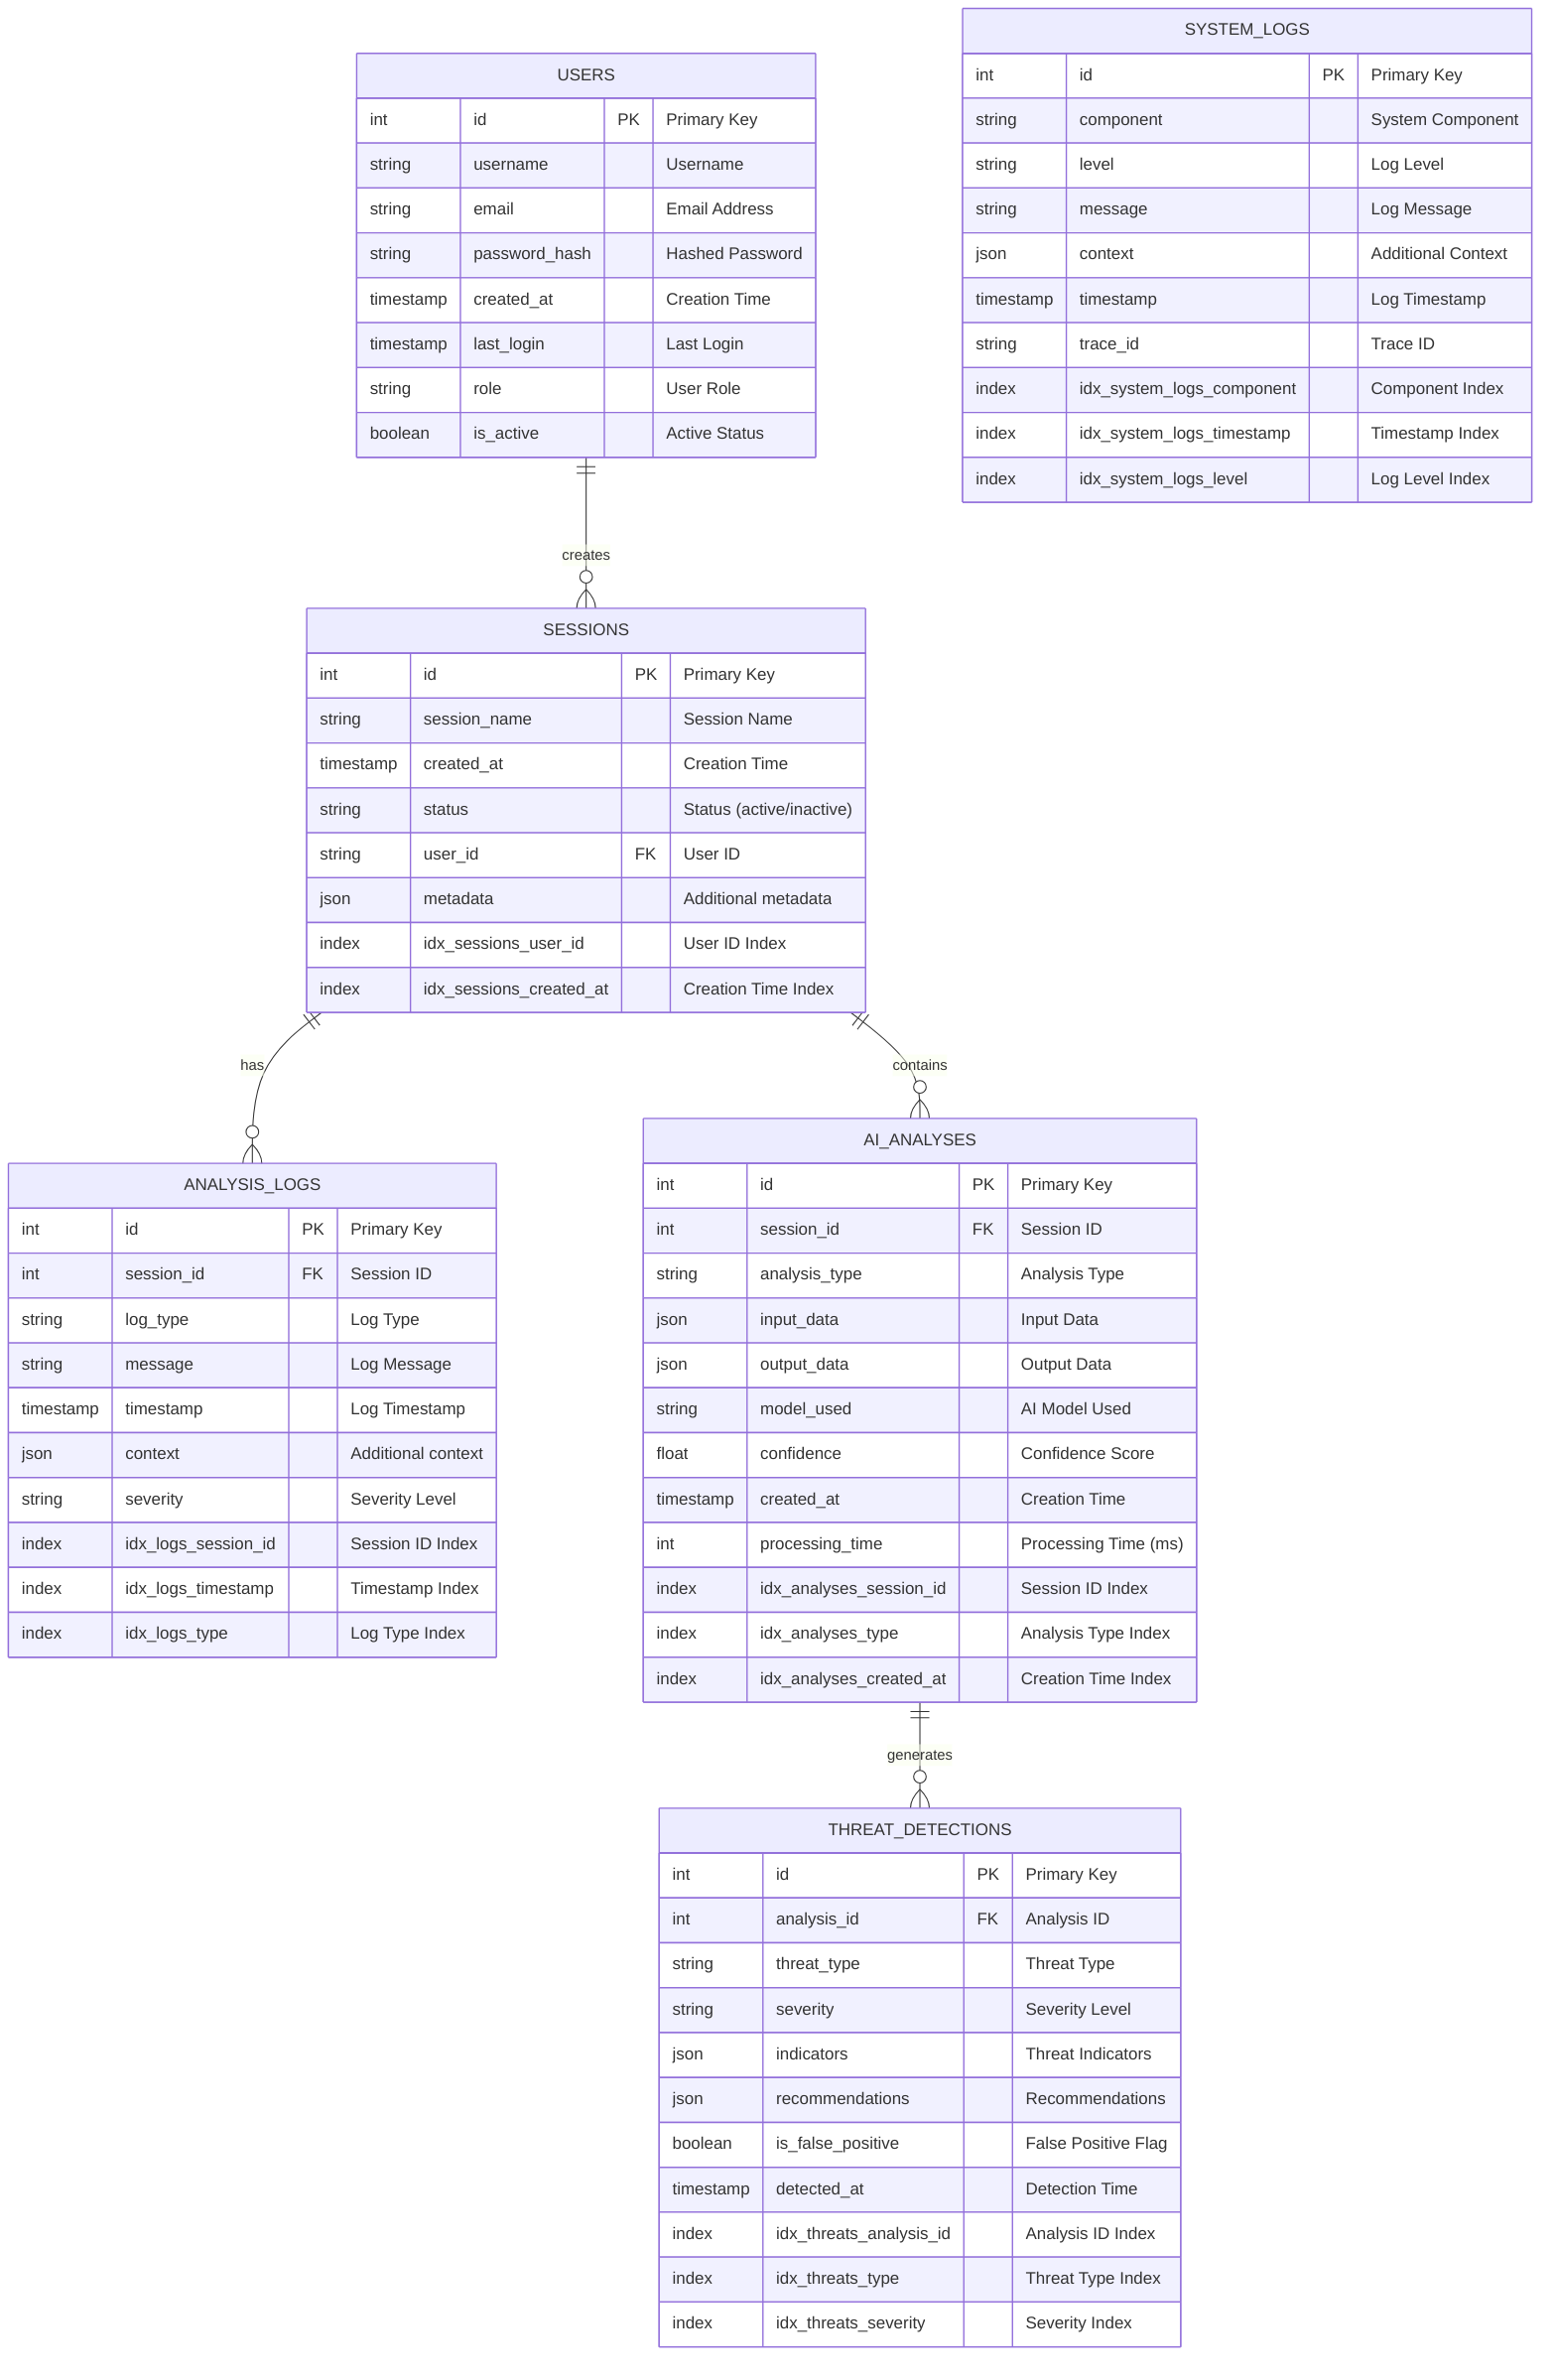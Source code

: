 erDiagram
    %% Data Model for AI Cyber Tool
    
    SESSIONS {
        int id PK "Primary Key"
        string session_name "Session Name"
        timestamp created_at "Creation Time"
        string status "Status (active/inactive)"
        string user_id FK "User ID"
        json metadata "Additional metadata"
    }
    
    ANALYSIS_LOGS {
        int id PK "Primary Key"
        int session_id FK "Session ID"
        string log_type "Log Type"
        string message "Log Message"
        timestamp timestamp "Log Timestamp"
        json context "Additional context"
        string severity "Severity Level"
    }
    
    USERS {
        int id PK "Primary Key"
        string username "Username"
        string email "Email Address"
        string password_hash "Hashed Password"
        timestamp created_at "Creation Time"
        timestamp last_login "Last Login"
        string role "User Role"
        boolean is_active "Active Status"
    }
    
    AI_ANALYSES {
        int id PK "Primary Key"
        int session_id FK "Session ID"
        string analysis_type "Analysis Type"
        json input_data "Input Data"
        json output_data "Output Data"
        string model_used "AI Model Used"
        float confidence "Confidence Score"
        timestamp created_at "Creation Time"
        int processing_time "Processing Time (ms)"
    }
    
    THREAT_DETECTIONS {
        int id PK "Primary Key"
        int analysis_id FK "Analysis ID"
        string threat_type "Threat Type"
        string severity "Severity Level"
        json indicators "Threat Indicators"
        json recommendations "Recommendations"
        boolean is_false_positive "False Positive Flag"
        timestamp detected_at "Detection Time"
    }
    
    SYSTEM_LOGS {
        int id PK "Primary Key"
        string component "System Component"
        string level "Log Level"
        string message "Log Message"
        json context "Additional Context"
        timestamp timestamp "Log Timestamp"
        string trace_id "Trace ID"
    }
    
    %% Relationships
    SESSIONS ||--o{ ANALYSIS_LOGS : "has"
    SESSIONS ||--o{ AI_ANALYSES : "contains"
    USERS ||--o{ SESSIONS : "creates"
    AI_ANALYSES ||--o{ THREAT_DETECTIONS : "generates"
    
    %% Indexes and Constraints
    SESSIONS {
        index idx_sessions_user_id "User ID Index"
        index idx_sessions_created_at "Creation Time Index"
    }
    
    ANALYSIS_LOGS {
        index idx_logs_session_id "Session ID Index"
        index idx_logs_timestamp "Timestamp Index"
        index idx_logs_type "Log Type Index"
    }
    
    AI_ANALYSES {
        index idx_analyses_session_id "Session ID Index"
        index idx_analyses_type "Analysis Type Index"
        index idx_analyses_created_at "Creation Time Index"
    }
    
    THREAT_DETECTIONS {
        index idx_threats_analysis_id "Analysis ID Index"
        index idx_threats_type "Threat Type Index"
        index idx_threats_severity "Severity Index"
    }
    
    SYSTEM_LOGS {
        index idx_system_logs_component "Component Index"
        index idx_system_logs_timestamp "Timestamp Index"
        index idx_system_logs_level "Log Level Index"
    }